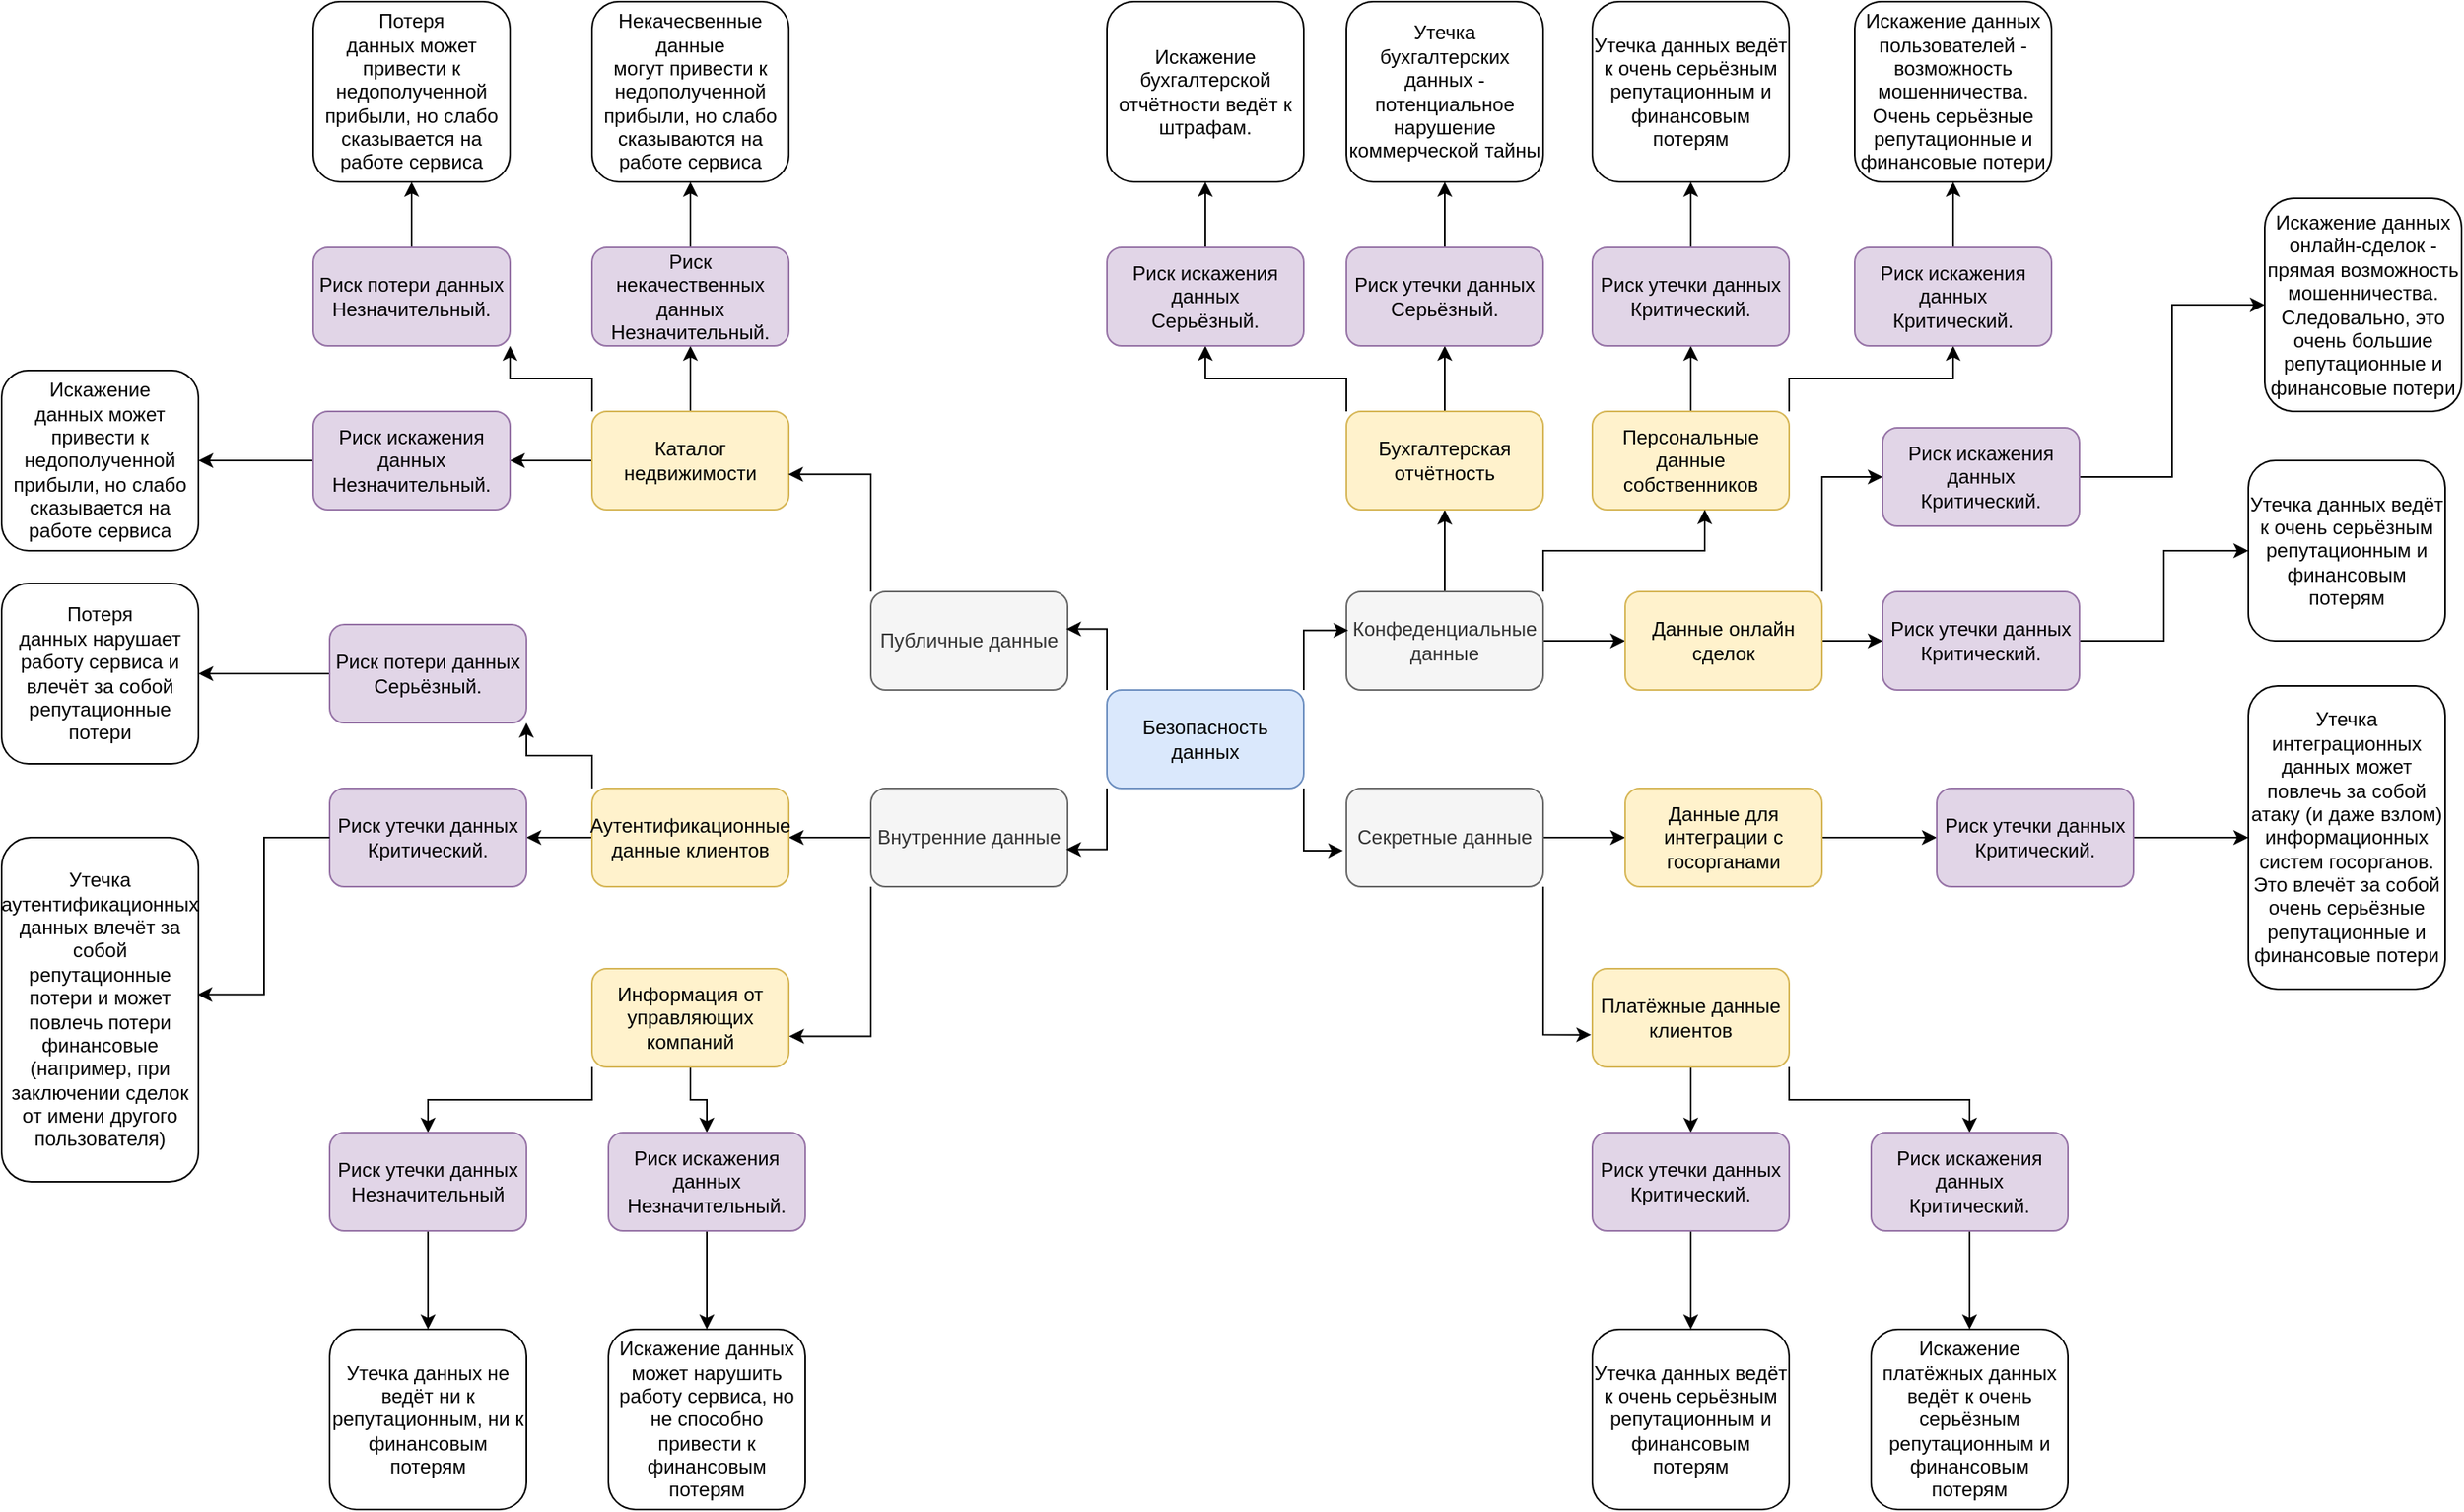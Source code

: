 <mxfile version="28.0.4">
  <diagram name="Страница — 1" id="LZCHip5GWJ4I-daohz7t">
    <mxGraphModel dx="3804" dy="2980" grid="1" gridSize="10" guides="1" tooltips="1" connect="1" arrows="1" fold="1" page="1" pageScale="1" pageWidth="827" pageHeight="1169" math="0" shadow="0">
      <root>
        <mxCell id="0" />
        <mxCell id="1" parent="0" />
        <mxCell id="PdMnk63A9l5-TdSRNHvl-1" value="Безопасность данных" style="rounded=1;whiteSpace=wrap;html=1;fillColor=#dae8fc;strokeColor=#6c8ebf;" parent="1" vertex="1">
          <mxGeometry x="-56" y="-630" width="120" height="60" as="geometry" />
        </mxCell>
        <mxCell id="NzGLxvM38rAgYDI6lwTS-12" style="edgeStyle=orthogonalEdgeStyle;rounded=0;orthogonalLoop=1;jettySize=auto;html=1;exitX=0.5;exitY=0;exitDx=0;exitDy=0;entryX=0.5;entryY=1;entryDx=0;entryDy=0;" edge="1" parent="1" source="PdMnk63A9l5-TdSRNHvl-2" target="NzGLxvM38rAgYDI6lwTS-1">
          <mxGeometry relative="1" as="geometry" />
        </mxCell>
        <mxCell id="NzGLxvM38rAgYDI6lwTS-14" style="edgeStyle=orthogonalEdgeStyle;rounded=0;orthogonalLoop=1;jettySize=auto;html=1;exitX=1;exitY=0.5;exitDx=0;exitDy=0;entryX=0;entryY=0.5;entryDx=0;entryDy=0;" edge="1" parent="1" source="PdMnk63A9l5-TdSRNHvl-2" target="NzGLxvM38rAgYDI6lwTS-6">
          <mxGeometry relative="1" as="geometry" />
        </mxCell>
        <mxCell id="PdMnk63A9l5-TdSRNHvl-2" value="Конфеденциальные данные" style="rounded=1;whiteSpace=wrap;html=1;fillColor=#f5f5f5;fontColor=#333333;strokeColor=#666666;" parent="1" vertex="1">
          <mxGeometry x="90" y="-690" width="120" height="60" as="geometry" />
        </mxCell>
        <mxCell id="NzGLxvM38rAgYDI6lwTS-19" style="edgeStyle=orthogonalEdgeStyle;rounded=0;orthogonalLoop=1;jettySize=auto;html=1;exitX=1;exitY=0.5;exitDx=0;exitDy=0;" edge="1" parent="1" source="PdMnk63A9l5-TdSRNHvl-3" target="NzGLxvM38rAgYDI6lwTS-17">
          <mxGeometry relative="1" as="geometry" />
        </mxCell>
        <mxCell id="PdMnk63A9l5-TdSRNHvl-3" value="Секретные данные" style="rounded=1;whiteSpace=wrap;html=1;fillColor=#f5f5f5;fontColor=#333333;strokeColor=#666666;" parent="1" vertex="1">
          <mxGeometry x="90" y="-570" width="120" height="60" as="geometry" />
        </mxCell>
        <mxCell id="NzGLxvM38rAgYDI6lwTS-16" style="edgeStyle=orthogonalEdgeStyle;rounded=0;orthogonalLoop=1;jettySize=auto;html=1;exitX=0;exitY=0.5;exitDx=0;exitDy=0;" edge="1" parent="1" source="PdMnk63A9l5-TdSRNHvl-4" target="NzGLxvM38rAgYDI6lwTS-15">
          <mxGeometry relative="1" as="geometry" />
        </mxCell>
        <mxCell id="PdMnk63A9l5-TdSRNHvl-4" value="Внутренние данные" style="rounded=1;whiteSpace=wrap;html=1;fillColor=#f5f5f5;fontColor=#333333;strokeColor=#666666;" parent="1" vertex="1">
          <mxGeometry x="-200" y="-570" width="120" height="60" as="geometry" />
        </mxCell>
        <mxCell id="PdMnk63A9l5-TdSRNHvl-5" value="Публичные данные" style="rounded=1;whiteSpace=wrap;html=1;fillColor=#f5f5f5;fontColor=#333333;strokeColor=#666666;" parent="1" vertex="1">
          <mxGeometry x="-200" y="-690" width="120" height="60" as="geometry" />
        </mxCell>
        <mxCell id="PdMnk63A9l5-TdSRNHvl-6" style="edgeStyle=orthogonalEdgeStyle;rounded=0;orthogonalLoop=1;jettySize=auto;html=1;exitX=1;exitY=1;exitDx=0;exitDy=0;entryX=-0.017;entryY=0.633;entryDx=0;entryDy=0;entryPerimeter=0;" parent="1" source="PdMnk63A9l5-TdSRNHvl-1" target="PdMnk63A9l5-TdSRNHvl-3" edge="1">
          <mxGeometry relative="1" as="geometry" />
        </mxCell>
        <mxCell id="PdMnk63A9l5-TdSRNHvl-7" style="edgeStyle=orthogonalEdgeStyle;rounded=0;orthogonalLoop=1;jettySize=auto;html=1;exitX=1;exitY=0;exitDx=0;exitDy=0;entryX=0.01;entryY=0.393;entryDx=0;entryDy=0;entryPerimeter=0;" parent="1" source="PdMnk63A9l5-TdSRNHvl-1" target="PdMnk63A9l5-TdSRNHvl-2" edge="1">
          <mxGeometry relative="1" as="geometry" />
        </mxCell>
        <mxCell id="PdMnk63A9l5-TdSRNHvl-8" style="edgeStyle=orthogonalEdgeStyle;rounded=0;orthogonalLoop=1;jettySize=auto;html=1;exitX=0;exitY=0;exitDx=0;exitDy=0;entryX=0.993;entryY=0.38;entryDx=0;entryDy=0;entryPerimeter=0;" parent="1" source="PdMnk63A9l5-TdSRNHvl-1" target="PdMnk63A9l5-TdSRNHvl-5" edge="1">
          <mxGeometry relative="1" as="geometry" />
        </mxCell>
        <mxCell id="PdMnk63A9l5-TdSRNHvl-9" style="edgeStyle=orthogonalEdgeStyle;rounded=0;orthogonalLoop=1;jettySize=auto;html=1;exitX=0;exitY=1;exitDx=0;exitDy=0;entryX=0.993;entryY=0.62;entryDx=0;entryDy=0;entryPerimeter=0;" parent="1" source="PdMnk63A9l5-TdSRNHvl-1" target="PdMnk63A9l5-TdSRNHvl-4" edge="1">
          <mxGeometry relative="1" as="geometry" />
        </mxCell>
        <mxCell id="NzGLxvM38rAgYDI6lwTS-25" style="edgeStyle=orthogonalEdgeStyle;rounded=0;orthogonalLoop=1;jettySize=auto;html=1;exitX=0;exitY=0;exitDx=0;exitDy=0;entryX=1;entryY=1;entryDx=0;entryDy=0;" edge="1" parent="1" source="PdMnk63A9l5-TdSRNHvl-10" target="NzGLxvM38rAgYDI6lwTS-20">
          <mxGeometry relative="1" as="geometry" />
        </mxCell>
        <mxCell id="NzGLxvM38rAgYDI6lwTS-26" style="edgeStyle=orthogonalEdgeStyle;rounded=0;orthogonalLoop=1;jettySize=auto;html=1;exitX=0;exitY=0.5;exitDx=0;exitDy=0;entryX=1;entryY=0.5;entryDx=0;entryDy=0;" edge="1" parent="1" source="PdMnk63A9l5-TdSRNHvl-10" target="NzGLxvM38rAgYDI6lwTS-24">
          <mxGeometry relative="1" as="geometry" />
        </mxCell>
        <mxCell id="NzGLxvM38rAgYDI6lwTS-27" style="edgeStyle=orthogonalEdgeStyle;rounded=0;orthogonalLoop=1;jettySize=auto;html=1;exitX=0.5;exitY=0;exitDx=0;exitDy=0;entryX=0.5;entryY=1;entryDx=0;entryDy=0;" edge="1" parent="1" source="PdMnk63A9l5-TdSRNHvl-10" target="NzGLxvM38rAgYDI6lwTS-22">
          <mxGeometry relative="1" as="geometry" />
        </mxCell>
        <mxCell id="PdMnk63A9l5-TdSRNHvl-10" value="Каталог недвижимости" style="rounded=1;whiteSpace=wrap;html=1;fillColor=#fff2cc;strokeColor=#d6b656;" parent="1" vertex="1">
          <mxGeometry x="-370" y="-800" width="120" height="60" as="geometry" />
        </mxCell>
        <mxCell id="PdMnk63A9l5-TdSRNHvl-11" style="edgeStyle=orthogonalEdgeStyle;rounded=0;orthogonalLoop=1;jettySize=auto;html=1;exitX=0;exitY=0;exitDx=0;exitDy=0;entryX=0.997;entryY=0.64;entryDx=0;entryDy=0;entryPerimeter=0;" parent="1" source="PdMnk63A9l5-TdSRNHvl-5" target="PdMnk63A9l5-TdSRNHvl-10" edge="1">
          <mxGeometry relative="1" as="geometry" />
        </mxCell>
        <mxCell id="NzGLxvM38rAgYDI6lwTS-51" style="edgeStyle=orthogonalEdgeStyle;rounded=0;orthogonalLoop=1;jettySize=auto;html=1;exitX=0.5;exitY=0;exitDx=0;exitDy=0;entryX=0.5;entryY=1;entryDx=0;entryDy=0;" edge="1" parent="1" source="NzGLxvM38rAgYDI6lwTS-1" target="NzGLxvM38rAgYDI6lwTS-50">
          <mxGeometry relative="1" as="geometry" />
        </mxCell>
        <mxCell id="NzGLxvM38rAgYDI6lwTS-56" style="edgeStyle=orthogonalEdgeStyle;rounded=0;orthogonalLoop=1;jettySize=auto;html=1;exitX=0;exitY=0;exitDx=0;exitDy=0;" edge="1" parent="1" source="NzGLxvM38rAgYDI6lwTS-1" target="NzGLxvM38rAgYDI6lwTS-55">
          <mxGeometry relative="1" as="geometry" />
        </mxCell>
        <mxCell id="NzGLxvM38rAgYDI6lwTS-1" value="Бухгалтерская отчётность" style="rounded=1;whiteSpace=wrap;html=1;fillColor=#fff2cc;strokeColor=#d6b656;" vertex="1" parent="1">
          <mxGeometry x="90" y="-800" width="120" height="60" as="geometry" />
        </mxCell>
        <mxCell id="NzGLxvM38rAgYDI6lwTS-49" style="edgeStyle=orthogonalEdgeStyle;rounded=0;orthogonalLoop=1;jettySize=auto;html=1;exitX=0.5;exitY=0;exitDx=0;exitDy=0;entryX=0.5;entryY=1;entryDx=0;entryDy=0;" edge="1" parent="1" source="NzGLxvM38rAgYDI6lwTS-2" target="NzGLxvM38rAgYDI6lwTS-48">
          <mxGeometry relative="1" as="geometry" />
        </mxCell>
        <mxCell id="NzGLxvM38rAgYDI6lwTS-54" style="edgeStyle=orthogonalEdgeStyle;rounded=0;orthogonalLoop=1;jettySize=auto;html=1;exitX=1;exitY=0;exitDx=0;exitDy=0;entryX=0.5;entryY=1;entryDx=0;entryDy=0;" edge="1" parent="1" source="NzGLxvM38rAgYDI6lwTS-2" target="NzGLxvM38rAgYDI6lwTS-53">
          <mxGeometry relative="1" as="geometry" />
        </mxCell>
        <mxCell id="NzGLxvM38rAgYDI6lwTS-2" value="Персональные данные собственников" style="rounded=1;whiteSpace=wrap;html=1;fillColor=#fff2cc;strokeColor=#d6b656;" vertex="1" parent="1">
          <mxGeometry x="240" y="-800" width="120" height="60" as="geometry" />
        </mxCell>
        <mxCell id="NzGLxvM38rAgYDI6lwTS-37" style="edgeStyle=orthogonalEdgeStyle;rounded=0;orthogonalLoop=1;jettySize=auto;html=1;exitX=0;exitY=1;exitDx=0;exitDy=0;entryX=0.5;entryY=0;entryDx=0;entryDy=0;" edge="1" parent="1" source="NzGLxvM38rAgYDI6lwTS-4" target="NzGLxvM38rAgYDI6lwTS-36">
          <mxGeometry relative="1" as="geometry" />
        </mxCell>
        <mxCell id="NzGLxvM38rAgYDI6lwTS-60" style="edgeStyle=orthogonalEdgeStyle;rounded=0;orthogonalLoop=1;jettySize=auto;html=1;exitX=0.5;exitY=1;exitDx=0;exitDy=0;entryX=0.5;entryY=0;entryDx=0;entryDy=0;" edge="1" parent="1" source="NzGLxvM38rAgYDI6lwTS-4" target="NzGLxvM38rAgYDI6lwTS-59">
          <mxGeometry relative="1" as="geometry" />
        </mxCell>
        <mxCell id="NzGLxvM38rAgYDI6lwTS-4" value="Информация от управляющих компаний" style="rounded=1;whiteSpace=wrap;html=1;fillColor=#fff2cc;strokeColor=#d6b656;" vertex="1" parent="1">
          <mxGeometry x="-370" y="-460" width="120" height="60" as="geometry" />
        </mxCell>
        <mxCell id="NzGLxvM38rAgYDI6lwTS-46" style="edgeStyle=orthogonalEdgeStyle;rounded=0;orthogonalLoop=1;jettySize=auto;html=1;exitX=1;exitY=0;exitDx=0;exitDy=0;entryX=0;entryY=0.5;entryDx=0;entryDy=0;" edge="1" parent="1" source="NzGLxvM38rAgYDI6lwTS-6" target="NzGLxvM38rAgYDI6lwTS-45">
          <mxGeometry relative="1" as="geometry" />
        </mxCell>
        <mxCell id="NzGLxvM38rAgYDI6lwTS-47" style="edgeStyle=orthogonalEdgeStyle;rounded=0;orthogonalLoop=1;jettySize=auto;html=1;exitX=1;exitY=0.5;exitDx=0;exitDy=0;entryX=0;entryY=0.5;entryDx=0;entryDy=0;" edge="1" parent="1" source="NzGLxvM38rAgYDI6lwTS-6" target="NzGLxvM38rAgYDI6lwTS-44">
          <mxGeometry relative="1" as="geometry" />
        </mxCell>
        <mxCell id="NzGLxvM38rAgYDI6lwTS-6" value="Данные онлайн сделок" style="rounded=1;whiteSpace=wrap;html=1;fillColor=#fff2cc;strokeColor=#d6b656;" vertex="1" parent="1">
          <mxGeometry x="260" y="-690" width="120" height="60" as="geometry" />
        </mxCell>
        <mxCell id="NzGLxvM38rAgYDI6lwTS-39" style="edgeStyle=orthogonalEdgeStyle;rounded=0;orthogonalLoop=1;jettySize=auto;html=1;exitX=0.5;exitY=1;exitDx=0;exitDy=0;entryX=0.5;entryY=0;entryDx=0;entryDy=0;" edge="1" parent="1" source="NzGLxvM38rAgYDI6lwTS-7" target="NzGLxvM38rAgYDI6lwTS-38">
          <mxGeometry relative="1" as="geometry" />
        </mxCell>
        <mxCell id="NzGLxvM38rAgYDI6lwTS-41" style="edgeStyle=orthogonalEdgeStyle;rounded=0;orthogonalLoop=1;jettySize=auto;html=1;exitX=1;exitY=1;exitDx=0;exitDy=0;" edge="1" parent="1" source="NzGLxvM38rAgYDI6lwTS-7" target="NzGLxvM38rAgYDI6lwTS-40">
          <mxGeometry relative="1" as="geometry" />
        </mxCell>
        <mxCell id="NzGLxvM38rAgYDI6lwTS-7" value="Платёжные данные клиентов" style="rounded=1;whiteSpace=wrap;html=1;fillColor=#fff2cc;strokeColor=#d6b656;" vertex="1" parent="1">
          <mxGeometry x="240" y="-460" width="120" height="60" as="geometry" />
        </mxCell>
        <mxCell id="NzGLxvM38rAgYDI6lwTS-9" style="edgeStyle=orthogonalEdgeStyle;rounded=0;orthogonalLoop=1;jettySize=auto;html=1;exitX=0;exitY=1;exitDx=0;exitDy=0;entryX=1.002;entryY=0.687;entryDx=0;entryDy=0;entryPerimeter=0;" edge="1" parent="1" source="PdMnk63A9l5-TdSRNHvl-4" target="NzGLxvM38rAgYDI6lwTS-4">
          <mxGeometry relative="1" as="geometry" />
        </mxCell>
        <mxCell id="NzGLxvM38rAgYDI6lwTS-11" style="edgeStyle=orthogonalEdgeStyle;rounded=0;orthogonalLoop=1;jettySize=auto;html=1;exitX=1;exitY=1;exitDx=0;exitDy=0;entryX=-0.006;entryY=0.672;entryDx=0;entryDy=0;entryPerimeter=0;" edge="1" parent="1" source="PdMnk63A9l5-TdSRNHvl-3" target="NzGLxvM38rAgYDI6lwTS-7">
          <mxGeometry relative="1" as="geometry" />
        </mxCell>
        <mxCell id="NzGLxvM38rAgYDI6lwTS-13" style="edgeStyle=orthogonalEdgeStyle;rounded=0;orthogonalLoop=1;jettySize=auto;html=1;exitX=1;exitY=0;exitDx=0;exitDy=0;entryX=0.571;entryY=0.997;entryDx=0;entryDy=0;entryPerimeter=0;" edge="1" parent="1" source="PdMnk63A9l5-TdSRNHvl-2" target="NzGLxvM38rAgYDI6lwTS-2">
          <mxGeometry relative="1" as="geometry" />
        </mxCell>
        <mxCell id="NzGLxvM38rAgYDI6lwTS-30" style="edgeStyle=orthogonalEdgeStyle;rounded=0;orthogonalLoop=1;jettySize=auto;html=1;exitX=0;exitY=0.5;exitDx=0;exitDy=0;" edge="1" parent="1" source="NzGLxvM38rAgYDI6lwTS-15" target="NzGLxvM38rAgYDI6lwTS-28">
          <mxGeometry relative="1" as="geometry" />
        </mxCell>
        <mxCell id="NzGLxvM38rAgYDI6lwTS-31" style="edgeStyle=orthogonalEdgeStyle;rounded=0;orthogonalLoop=1;jettySize=auto;html=1;exitX=0;exitY=0;exitDx=0;exitDy=0;entryX=1;entryY=1;entryDx=0;entryDy=0;" edge="1" parent="1" source="NzGLxvM38rAgYDI6lwTS-15" target="NzGLxvM38rAgYDI6lwTS-29">
          <mxGeometry relative="1" as="geometry" />
        </mxCell>
        <mxCell id="NzGLxvM38rAgYDI6lwTS-15" value="Аутентификационные данные клиентов" style="rounded=1;whiteSpace=wrap;html=1;fillColor=#fff2cc;strokeColor=#d6b656;" vertex="1" parent="1">
          <mxGeometry x="-370" y="-570" width="120" height="60" as="geometry" />
        </mxCell>
        <mxCell id="NzGLxvM38rAgYDI6lwTS-43" style="edgeStyle=orthogonalEdgeStyle;rounded=0;orthogonalLoop=1;jettySize=auto;html=1;exitX=1;exitY=0.5;exitDx=0;exitDy=0;entryX=0;entryY=0.5;entryDx=0;entryDy=0;" edge="1" parent="1" source="NzGLxvM38rAgYDI6lwTS-17" target="NzGLxvM38rAgYDI6lwTS-42">
          <mxGeometry relative="1" as="geometry" />
        </mxCell>
        <mxCell id="NzGLxvM38rAgYDI6lwTS-17" value="Данные для интеграции с госорганами" style="rounded=1;whiteSpace=wrap;html=1;fillColor=#fff2cc;strokeColor=#d6b656;" vertex="1" parent="1">
          <mxGeometry x="260" y="-570" width="120" height="60" as="geometry" />
        </mxCell>
        <mxCell id="NzGLxvM38rAgYDI6lwTS-65" style="edgeStyle=orthogonalEdgeStyle;rounded=0;orthogonalLoop=1;jettySize=auto;html=1;exitX=0.5;exitY=0;exitDx=0;exitDy=0;entryX=0.5;entryY=1;entryDx=0;entryDy=0;" edge="1" parent="1" source="NzGLxvM38rAgYDI6lwTS-20" target="NzGLxvM38rAgYDI6lwTS-61">
          <mxGeometry relative="1" as="geometry" />
        </mxCell>
        <mxCell id="NzGLxvM38rAgYDI6lwTS-20" value="Риск потери данных&lt;br&gt;Незначительный." style="rounded=1;whiteSpace=wrap;html=1;fillColor=#e1d5e7;strokeColor=#9673a6;" vertex="1" parent="1">
          <mxGeometry x="-540" y="-900" width="120" height="60" as="geometry" />
        </mxCell>
        <mxCell id="NzGLxvM38rAgYDI6lwTS-64" style="edgeStyle=orthogonalEdgeStyle;rounded=0;orthogonalLoop=1;jettySize=auto;html=1;exitX=0.5;exitY=0;exitDx=0;exitDy=0;entryX=0.5;entryY=1;entryDx=0;entryDy=0;" edge="1" parent="1" source="NzGLxvM38rAgYDI6lwTS-22" target="NzGLxvM38rAgYDI6lwTS-63">
          <mxGeometry relative="1" as="geometry" />
        </mxCell>
        <mxCell id="NzGLxvM38rAgYDI6lwTS-22" value="Риск некачественных данных&lt;br&gt;Незначительный." style="rounded=1;whiteSpace=wrap;html=1;fillColor=#e1d5e7;strokeColor=#9673a6;" vertex="1" parent="1">
          <mxGeometry x="-370" y="-900" width="120" height="60" as="geometry" />
        </mxCell>
        <mxCell id="NzGLxvM38rAgYDI6lwTS-68" style="edgeStyle=orthogonalEdgeStyle;rounded=0;orthogonalLoop=1;jettySize=auto;html=1;exitX=0;exitY=0.5;exitDx=0;exitDy=0;entryX=1;entryY=0.5;entryDx=0;entryDy=0;" edge="1" parent="1" source="NzGLxvM38rAgYDI6lwTS-24" target="NzGLxvM38rAgYDI6lwTS-66">
          <mxGeometry relative="1" as="geometry" />
        </mxCell>
        <mxCell id="NzGLxvM38rAgYDI6lwTS-24" value="Риск искажения данных&lt;br&gt;Незначительный." style="rounded=1;whiteSpace=wrap;html=1;fillColor=#e1d5e7;strokeColor=#9673a6;" vertex="1" parent="1">
          <mxGeometry x="-540" y="-800" width="120" height="60" as="geometry" />
        </mxCell>
        <mxCell id="NzGLxvM38rAgYDI6lwTS-28" value="Риск утечки данных&lt;div&gt;Критический.&lt;/div&gt;" style="rounded=1;whiteSpace=wrap;html=1;fillColor=#e1d5e7;strokeColor=#9673a6;" vertex="1" parent="1">
          <mxGeometry x="-530" y="-570" width="120" height="60" as="geometry" />
        </mxCell>
        <mxCell id="NzGLxvM38rAgYDI6lwTS-70" style="edgeStyle=orthogonalEdgeStyle;rounded=0;orthogonalLoop=1;jettySize=auto;html=1;exitX=0;exitY=0.5;exitDx=0;exitDy=0;entryX=1;entryY=0.5;entryDx=0;entryDy=0;" edge="1" parent="1" source="NzGLxvM38rAgYDI6lwTS-29" target="NzGLxvM38rAgYDI6lwTS-69">
          <mxGeometry relative="1" as="geometry" />
        </mxCell>
        <mxCell id="NzGLxvM38rAgYDI6lwTS-29" value="Риск потери данных&lt;div&gt;Серьёзный.&lt;/div&gt;" style="rounded=1;whiteSpace=wrap;html=1;fillColor=#e1d5e7;strokeColor=#9673a6;" vertex="1" parent="1">
          <mxGeometry x="-530" y="-670" width="120" height="60" as="geometry" />
        </mxCell>
        <mxCell id="NzGLxvM38rAgYDI6lwTS-76" style="edgeStyle=orthogonalEdgeStyle;rounded=0;orthogonalLoop=1;jettySize=auto;html=1;exitX=0.5;exitY=1;exitDx=0;exitDy=0;entryX=0.5;entryY=0;entryDx=0;entryDy=0;" edge="1" parent="1" source="NzGLxvM38rAgYDI6lwTS-36" target="NzGLxvM38rAgYDI6lwTS-75">
          <mxGeometry relative="1" as="geometry" />
        </mxCell>
        <mxCell id="NzGLxvM38rAgYDI6lwTS-36" value="Риск утечки данных&lt;div&gt;Незначительный&lt;/div&gt;" style="rounded=1;whiteSpace=wrap;html=1;fillColor=#e1d5e7;strokeColor=#9673a6;" vertex="1" parent="1">
          <mxGeometry x="-530" y="-360" width="120" height="60" as="geometry" />
        </mxCell>
        <mxCell id="NzGLxvM38rAgYDI6lwTS-81" style="edgeStyle=orthogonalEdgeStyle;rounded=0;orthogonalLoop=1;jettySize=auto;html=1;exitX=0.5;exitY=1;exitDx=0;exitDy=0;entryX=0.5;entryY=0;entryDx=0;entryDy=0;" edge="1" parent="1" source="NzGLxvM38rAgYDI6lwTS-38" target="NzGLxvM38rAgYDI6lwTS-79">
          <mxGeometry relative="1" as="geometry" />
        </mxCell>
        <mxCell id="NzGLxvM38rAgYDI6lwTS-38" value="Риск утечки данных&lt;div&gt;Критический.&lt;/div&gt;" style="rounded=1;whiteSpace=wrap;html=1;fillColor=#e1d5e7;strokeColor=#9673a6;" vertex="1" parent="1">
          <mxGeometry x="240" y="-360" width="120" height="60" as="geometry" />
        </mxCell>
        <mxCell id="NzGLxvM38rAgYDI6lwTS-83" style="edgeStyle=orthogonalEdgeStyle;rounded=0;orthogonalLoop=1;jettySize=auto;html=1;exitX=0.5;exitY=1;exitDx=0;exitDy=0;entryX=0.5;entryY=0;entryDx=0;entryDy=0;" edge="1" parent="1" source="NzGLxvM38rAgYDI6lwTS-40" target="NzGLxvM38rAgYDI6lwTS-82">
          <mxGeometry relative="1" as="geometry" />
        </mxCell>
        <mxCell id="NzGLxvM38rAgYDI6lwTS-40" value="Риск искажения данных&lt;br&gt;Критический." style="rounded=1;whiteSpace=wrap;html=1;fillColor=#e1d5e7;strokeColor=#9673a6;" vertex="1" parent="1">
          <mxGeometry x="410" y="-360" width="120" height="60" as="geometry" />
        </mxCell>
        <mxCell id="NzGLxvM38rAgYDI6lwTS-85" style="edgeStyle=orthogonalEdgeStyle;rounded=0;orthogonalLoop=1;jettySize=auto;html=1;exitX=1;exitY=0.5;exitDx=0;exitDy=0;entryX=0;entryY=0.5;entryDx=0;entryDy=0;" edge="1" parent="1" source="NzGLxvM38rAgYDI6lwTS-42" target="NzGLxvM38rAgYDI6lwTS-84">
          <mxGeometry relative="1" as="geometry" />
        </mxCell>
        <mxCell id="NzGLxvM38rAgYDI6lwTS-42" value="Риск утечки данных&lt;div&gt;Критический.&lt;/div&gt;" style="rounded=1;whiteSpace=wrap;html=1;fillColor=#e1d5e7;strokeColor=#9673a6;" vertex="1" parent="1">
          <mxGeometry x="450" y="-570" width="120" height="60" as="geometry" />
        </mxCell>
        <mxCell id="NzGLxvM38rAgYDI6lwTS-87" style="edgeStyle=orthogonalEdgeStyle;rounded=0;orthogonalLoop=1;jettySize=auto;html=1;exitX=1;exitY=0.5;exitDx=0;exitDy=0;" edge="1" parent="1" source="NzGLxvM38rAgYDI6lwTS-44" target="NzGLxvM38rAgYDI6lwTS-86">
          <mxGeometry relative="1" as="geometry" />
        </mxCell>
        <mxCell id="NzGLxvM38rAgYDI6lwTS-44" value="Риск утечки данных&lt;div&gt;Критический.&lt;/div&gt;" style="rounded=1;whiteSpace=wrap;html=1;fillColor=#e1d5e7;strokeColor=#9673a6;" vertex="1" parent="1">
          <mxGeometry x="417" y="-690" width="120" height="60" as="geometry" />
        </mxCell>
        <mxCell id="NzGLxvM38rAgYDI6lwTS-89" style="edgeStyle=orthogonalEdgeStyle;rounded=0;orthogonalLoop=1;jettySize=auto;html=1;exitX=1;exitY=0.5;exitDx=0;exitDy=0;entryX=0;entryY=0.5;entryDx=0;entryDy=0;" edge="1" parent="1" source="NzGLxvM38rAgYDI6lwTS-45" target="NzGLxvM38rAgYDI6lwTS-88">
          <mxGeometry relative="1" as="geometry" />
        </mxCell>
        <mxCell id="NzGLxvM38rAgYDI6lwTS-45" value="Риск искажения данных&lt;br&gt;Критический." style="rounded=1;whiteSpace=wrap;html=1;fillColor=#e1d5e7;strokeColor=#9673a6;" vertex="1" parent="1">
          <mxGeometry x="417" y="-790" width="120" height="60" as="geometry" />
        </mxCell>
        <mxCell id="NzGLxvM38rAgYDI6lwTS-92" style="edgeStyle=orthogonalEdgeStyle;rounded=0;orthogonalLoop=1;jettySize=auto;html=1;exitX=0.5;exitY=0;exitDx=0;exitDy=0;entryX=0.5;entryY=1;entryDx=0;entryDy=0;" edge="1" parent="1" source="NzGLxvM38rAgYDI6lwTS-48" target="NzGLxvM38rAgYDI6lwTS-91">
          <mxGeometry relative="1" as="geometry" />
        </mxCell>
        <mxCell id="NzGLxvM38rAgYDI6lwTS-48" value="Риск утечки данных&lt;div&gt;Критический.&lt;/div&gt;" style="rounded=1;whiteSpace=wrap;html=1;fillColor=#e1d5e7;strokeColor=#9673a6;" vertex="1" parent="1">
          <mxGeometry x="240" y="-900" width="120" height="60" as="geometry" />
        </mxCell>
        <mxCell id="NzGLxvM38rAgYDI6lwTS-94" style="edgeStyle=orthogonalEdgeStyle;rounded=0;orthogonalLoop=1;jettySize=auto;html=1;exitX=0.5;exitY=0;exitDx=0;exitDy=0;entryX=0.5;entryY=1;entryDx=0;entryDy=0;" edge="1" parent="1" source="NzGLxvM38rAgYDI6lwTS-50" target="NzGLxvM38rAgYDI6lwTS-93">
          <mxGeometry relative="1" as="geometry" />
        </mxCell>
        <mxCell id="NzGLxvM38rAgYDI6lwTS-50" value="Риск утечки данных&lt;div&gt;Серьёзный.&lt;/div&gt;" style="rounded=1;whiteSpace=wrap;html=1;fillColor=#e1d5e7;strokeColor=#9673a6;" vertex="1" parent="1">
          <mxGeometry x="90" y="-900" width="120" height="60" as="geometry" />
        </mxCell>
        <mxCell id="NzGLxvM38rAgYDI6lwTS-99" style="edgeStyle=orthogonalEdgeStyle;rounded=0;orthogonalLoop=1;jettySize=auto;html=1;entryX=0.5;entryY=1;entryDx=0;entryDy=0;" edge="1" parent="1" source="NzGLxvM38rAgYDI6lwTS-53" target="NzGLxvM38rAgYDI6lwTS-97">
          <mxGeometry relative="1" as="geometry" />
        </mxCell>
        <mxCell id="NzGLxvM38rAgYDI6lwTS-53" value="Риск искажения данных&lt;br&gt;Критический." style="rounded=1;whiteSpace=wrap;html=1;fillColor=#e1d5e7;strokeColor=#9673a6;" vertex="1" parent="1">
          <mxGeometry x="400" y="-900" width="120" height="60" as="geometry" />
        </mxCell>
        <mxCell id="NzGLxvM38rAgYDI6lwTS-96" style="edgeStyle=orthogonalEdgeStyle;rounded=0;orthogonalLoop=1;jettySize=auto;html=1;exitX=0.5;exitY=0;exitDx=0;exitDy=0;entryX=0.5;entryY=1;entryDx=0;entryDy=0;" edge="1" parent="1" source="NzGLxvM38rAgYDI6lwTS-55" target="NzGLxvM38rAgYDI6lwTS-95">
          <mxGeometry relative="1" as="geometry" />
        </mxCell>
        <mxCell id="NzGLxvM38rAgYDI6lwTS-55" value="Риск искажения данных&lt;br&gt;Серьёзный." style="rounded=1;whiteSpace=wrap;html=1;fillColor=#e1d5e7;strokeColor=#9673a6;" vertex="1" parent="1">
          <mxGeometry x="-56" y="-900" width="120" height="60" as="geometry" />
        </mxCell>
        <mxCell id="NzGLxvM38rAgYDI6lwTS-78" style="edgeStyle=orthogonalEdgeStyle;rounded=0;orthogonalLoop=1;jettySize=auto;html=1;exitX=0.5;exitY=1;exitDx=0;exitDy=0;entryX=0.5;entryY=0;entryDx=0;entryDy=0;" edge="1" parent="1" source="NzGLxvM38rAgYDI6lwTS-59" target="NzGLxvM38rAgYDI6lwTS-77">
          <mxGeometry relative="1" as="geometry" />
        </mxCell>
        <mxCell id="NzGLxvM38rAgYDI6lwTS-59" value="Риск искажения данных&lt;br&gt;Незначительный." style="rounded=1;whiteSpace=wrap;html=1;fillColor=#e1d5e7;strokeColor=#9673a6;" vertex="1" parent="1">
          <mxGeometry x="-360" y="-360" width="120" height="60" as="geometry" />
        </mxCell>
        <mxCell id="NzGLxvM38rAgYDI6lwTS-61" value="Потеря данных&amp;nbsp;&lt;span style=&quot;color: rgba(0, 0, 0, 0); font-family: monospace; font-size: 0px; text-align: start; text-wrap-mode: nowrap;&quot;&gt;%3CmxGraphModel%3E%3Croot%3E%3CmxCell%20id%3D%220%22%2F%3E%3CmxCell%20id%3D%221%22%20parent%3D%220%22%2F%3E%3CmxCell%20id%3D%222%22%20value%3D%22%D0%A0%D0%B8%D1%81%D0%BA%20%D0%B8%D1%81%D0%BA%D0%B0%D0%B6%D0%B5%D0%BD%D0%B8%D1%8F%20%D0%B4%D0%B0%D0%BD%D0%BD%D1%8B%D1%85%26lt%3Bbr%26gt%3B%D0%9A%D1%80%D0%B8%D1%82%D0%B8%D1%87%D0%B5%D1%81%D0%BA%D0%B8%D0%B9.%22%20style%3D%22rounded%3D1%3BwhiteSpace%3Dwrap%3Bhtml%3D1%3B%22%20vertex%3D%221%22%20parent%3D%221%22%3E%3CmxGeometry%20x%3D%22820%22%20y%3D%22540%22%20width%3D%22120%22%20height%3D%2260%22%20as%3D%22geometry%22%2F%3E%3C%2FmxCell%3E%3C%2Froot%3E%3C%2FmxGraphModel%3E&lt;/span&gt;может привести к недополученной прибыли, но слабо сказывается на работе сервиса" style="rounded=1;whiteSpace=wrap;html=1;" vertex="1" parent="1">
          <mxGeometry x="-540" y="-1050" width="120" height="110" as="geometry" />
        </mxCell>
        <mxCell id="NzGLxvM38rAgYDI6lwTS-63" value="Некачесвенные данные могут&amp;nbsp;&lt;span style=&quot;color: rgba(0, 0, 0, 0); font-family: monospace; font-size: 0px; text-align: start; text-wrap-mode: nowrap;&quot;&gt;%3CmxGraphModel%3E%3Croot%3E%3CmxCell%20id%3D%220%22%2F%3E%3CmxCell%20id%3D%221%22%20parent%3D%220%22%2F%3E%3CmxCell%20id%3D%222%22%20value%3D%22%D0%A0%D0%B8%D1%81%D0%BA%20%D0%B8%D1%81%D0%BA%D0%B0%D0%B6%D0%B5%D0%BD%D0%B8%D1%8F%20%D0%B4%D0%B0%D0%BD%D0%BD%D1%8B%D1%85%26lt%3Bbr%26gt%3B%D0%9A%D1%80%D0%B8%D1%82%D0%B8%D1%87%D0%B5%D1%81%D0%BA%D0%B8%D0%B9.%22%20style%3D%22rounded%3D1%3BwhiteSpace%3Dwrap%3Bhtml%3D1%3B%22%20vertex%3D%221%22%20parent%3D%221%22%3E%3CmxGeometry%20x%3D%22820%22%20y%3D%22540%22%20width%3D%22120%22%20height%3D%2260%22%20as%3D%22geometry%22%2F%3E%3C%2FmxCell%3E%3C%2Froot%3E%3C%2FmxGraphModel%могут&lt;/span&gt;привести к недополученной прибыли, но слабо сказываются на работе сервиса" style="rounded=1;whiteSpace=wrap;html=1;" vertex="1" parent="1">
          <mxGeometry x="-370" y="-1050" width="120" height="110" as="geometry" />
        </mxCell>
        <mxCell id="NzGLxvM38rAgYDI6lwTS-66" value="Искажение данных&amp;nbsp;&lt;span style=&quot;color: rgba(0, 0, 0, 0); font-family: monospace; font-size: 0px; text-align: start; text-wrap-mode: nowrap;&quot;&gt;%3CmxGraphModel%3E%3Croot%3E%3CmxCell%20id%3D%220%22%2F%3E%3CmxCell%20id%3D%221%22%20parent%3D%220%22%2F%3E%3CmxCell%20id%3D%222%22%20value%3D%22%D0%A0%D0%B8%D1%81%D0%BA%20%D0%B8%D1%81%D0%BA%D0%B0%D0%B6%D0%B5%D0%BD%D0%B8%D1%8F%20%D0%B4%D0%B0%D0%BD%D0%BD%D1%8B%D1%85%26lt%3Bbr%26gt%3B%D0%9A%D1%80%D0%B8%D1%82%D0%B8%D1%87%D0%B5%D1%81%D0%BA%D0%B8%D0%B9.%22%20style%3D%22rounded%3D1%3BwhiteSpace%3Dwrap%3Bhtml%3D1%3B%22%20vertex%3D%221%22%20parent%3D%221%22%3E%3CmxGeometry%20x%3D%22820%22%20y%3D%22540%22%20width%3D%22120%22%20height%3D%2260%22%20as%3D%22geometry%22%2F%3E%3C%2FmxCell%3E%3C%2Froot%3E%3C%2FmxGraphModel%3E&lt;/span&gt;может привести к недополученной прибыли, но слабо сказывается на работе сервиса" style="rounded=1;whiteSpace=wrap;html=1;" vertex="1" parent="1">
          <mxGeometry x="-730" y="-825" width="120" height="110" as="geometry" />
        </mxCell>
        <mxCell id="NzGLxvM38rAgYDI6lwTS-69" value="Потеря данных&amp;nbsp;&lt;span style=&quot;color: rgba(0, 0, 0, 0); font-family: monospace; font-size: 0px; text-align: start; text-wrap-mode: nowrap;&quot;&gt;%3CmxGraphModel%3E%3Croot%3E%3CmxCell%20id%3D%220%22%2F%3E%3CmxCell%20id%3D%221%22%20parent%3D%220%22%2F%3E%3CmxCell%20id%3D%222%22%20value%3D%22%D0%A0%D0%B8%D1%81%D0%BA%20%D0%B8%D1%81%D0%BA%D0%B0%D0%B6%D0%B5%D0%BD%D0%B8%D1%8F%20%D0%B4%D0%B0%D0%BD%D0%BD%D1%8B%D1%85%26lt%3Bbr%26gt%3B%D0%9A%D1%80%D0%B8%D1%82%D0%B8%D1%87%D0%B5%D1%81%D0%BA%D0%B8%D0%B9.%22%20style%3D%22rounded%3D1%3BwhiteSpace%3Dwrap%3Bhtml%3D1%3B%22%20vertex%3D%221%22%20parent%3D%221%22%3E%3CmxGeometry%20x%3D%22820%22%20y%3D%22540%22%20width%3D%22120%22%20height%3D%2260%22%20as%3D%22geometry%22%2F%3E%3C%2FmxCell%3E%3C%2Froot%3E%3C%2FmxGraphModel%3E&lt;/span&gt;нарушает работу сервиса и влечёт за собой репутационные потери" style="rounded=1;whiteSpace=wrap;html=1;" vertex="1" parent="1">
          <mxGeometry x="-730" y="-695" width="120" height="110" as="geometry" />
        </mxCell>
        <mxCell id="NzGLxvM38rAgYDI6lwTS-71" value="Утечка аутентификационных данных влечёт за собой репутационные потери и может повлечь потери финансовые (например, при заключении сделок от имени другого пользователя)" style="rounded=1;whiteSpace=wrap;html=1;" vertex="1" parent="1">
          <mxGeometry x="-730" y="-540" width="120" height="210" as="geometry" />
        </mxCell>
        <mxCell id="NzGLxvM38rAgYDI6lwTS-73" style="edgeStyle=orthogonalEdgeStyle;rounded=0;orthogonalLoop=1;jettySize=auto;html=1;exitX=0;exitY=0.5;exitDx=0;exitDy=0;entryX=0.995;entryY=0.456;entryDx=0;entryDy=0;entryPerimeter=0;" edge="1" parent="1" source="NzGLxvM38rAgYDI6lwTS-28" target="NzGLxvM38rAgYDI6lwTS-71">
          <mxGeometry relative="1" as="geometry" />
        </mxCell>
        <mxCell id="NzGLxvM38rAgYDI6lwTS-75" value="Утечка данных не ведёт ни к репутационным, ни к финансовым потерям" style="rounded=1;whiteSpace=wrap;html=1;" vertex="1" parent="1">
          <mxGeometry x="-530" y="-240" width="120" height="110" as="geometry" />
        </mxCell>
        <mxCell id="NzGLxvM38rAgYDI6lwTS-77" value="Искажение данных может нарушить работу сервиса, но не способно привести к финансовым потерям" style="rounded=1;whiteSpace=wrap;html=1;" vertex="1" parent="1">
          <mxGeometry x="-360" y="-240" width="120" height="110" as="geometry" />
        </mxCell>
        <mxCell id="NzGLxvM38rAgYDI6lwTS-79" value="Утечка данных ведёт к очень серьёзным репутационным и финансовым потерям" style="rounded=1;whiteSpace=wrap;html=1;" vertex="1" parent="1">
          <mxGeometry x="240" y="-240" width="120" height="110" as="geometry" />
        </mxCell>
        <mxCell id="NzGLxvM38rAgYDI6lwTS-82" value="Искажение платёжных данных ведёт к очень серьёзным репутационным и финансовым потерям" style="rounded=1;whiteSpace=wrap;html=1;" vertex="1" parent="1">
          <mxGeometry x="410" y="-240" width="120" height="110" as="geometry" />
        </mxCell>
        <mxCell id="NzGLxvM38rAgYDI6lwTS-84" value="Утечка интеграционных данных может повлечь за собой атаку (и даже взлом) информационных систем госорганов. Это влечёт за собой очень серьёзные репутационные и финансовые потери" style="rounded=1;whiteSpace=wrap;html=1;" vertex="1" parent="1">
          <mxGeometry x="640" y="-632.5" width="120" height="185" as="geometry" />
        </mxCell>
        <mxCell id="NzGLxvM38rAgYDI6lwTS-86" value="Утечка данных ведёт к очень серьёзным репутационным и финансовым потерям" style="rounded=1;whiteSpace=wrap;html=1;" vertex="1" parent="1">
          <mxGeometry x="640" y="-770" width="120" height="110" as="geometry" />
        </mxCell>
        <mxCell id="NzGLxvM38rAgYDI6lwTS-88" value="Искажение данных онлайн-сделок - прямая возможность мошенничества. Следовально, это очень большие репутационные и финансовые потери" style="rounded=1;whiteSpace=wrap;html=1;" vertex="1" parent="1">
          <mxGeometry x="650" y="-930" width="120" height="130" as="geometry" />
        </mxCell>
        <mxCell id="NzGLxvM38rAgYDI6lwTS-91" value="Утечка данных ведёт к очень серьёзным репутационным и финансовым потерям" style="rounded=1;whiteSpace=wrap;html=1;" vertex="1" parent="1">
          <mxGeometry x="240" y="-1050" width="120" height="110" as="geometry" />
        </mxCell>
        <mxCell id="NzGLxvM38rAgYDI6lwTS-93" value="Утечка бухгалтерских данных - потенциальное нарушение коммерческой тайны" style="rounded=1;whiteSpace=wrap;html=1;" vertex="1" parent="1">
          <mxGeometry x="90" y="-1050" width="120" height="110" as="geometry" />
        </mxCell>
        <mxCell id="NzGLxvM38rAgYDI6lwTS-95" value="Искажение бухгалтерской отчётности ведёт к штрафам." style="rounded=1;whiteSpace=wrap;html=1;" vertex="1" parent="1">
          <mxGeometry x="-56" y="-1050" width="120" height="110" as="geometry" />
        </mxCell>
        <mxCell id="NzGLxvM38rAgYDI6lwTS-97" value="Искажение данных пользователей - возможность мошенничества. Очень серьёзные репутационные и финансовые потери" style="rounded=1;whiteSpace=wrap;html=1;" vertex="1" parent="1">
          <mxGeometry x="400" y="-1050" width="120" height="110" as="geometry" />
        </mxCell>
      </root>
    </mxGraphModel>
  </diagram>
</mxfile>
